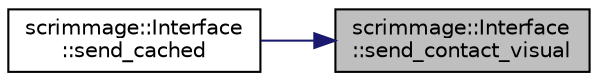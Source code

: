 digraph "scrimmage::Interface::send_contact_visual"
{
 // LATEX_PDF_SIZE
  edge [fontname="Helvetica",fontsize="10",labelfontname="Helvetica",labelfontsize="10"];
  node [fontname="Helvetica",fontsize="10",shape=record];
  rankdir="RL";
  Node1 [label="scrimmage::Interface\l::send_contact_visual",height=0.2,width=0.4,color="black", fillcolor="grey75", style="filled", fontcolor="black",tooltip=" "];
  Node1 -> Node2 [dir="back",color="midnightblue",fontsize="10",style="solid",fontname="Helvetica"];
  Node2 [label="scrimmage::Interface\l::send_cached",height=0.2,width=0.4,color="black", fillcolor="white", style="filled",URL="$classscrimmage_1_1Interface.html#a8651916f13dfd212a4b8689def3b8d29",tooltip=" "];
}
